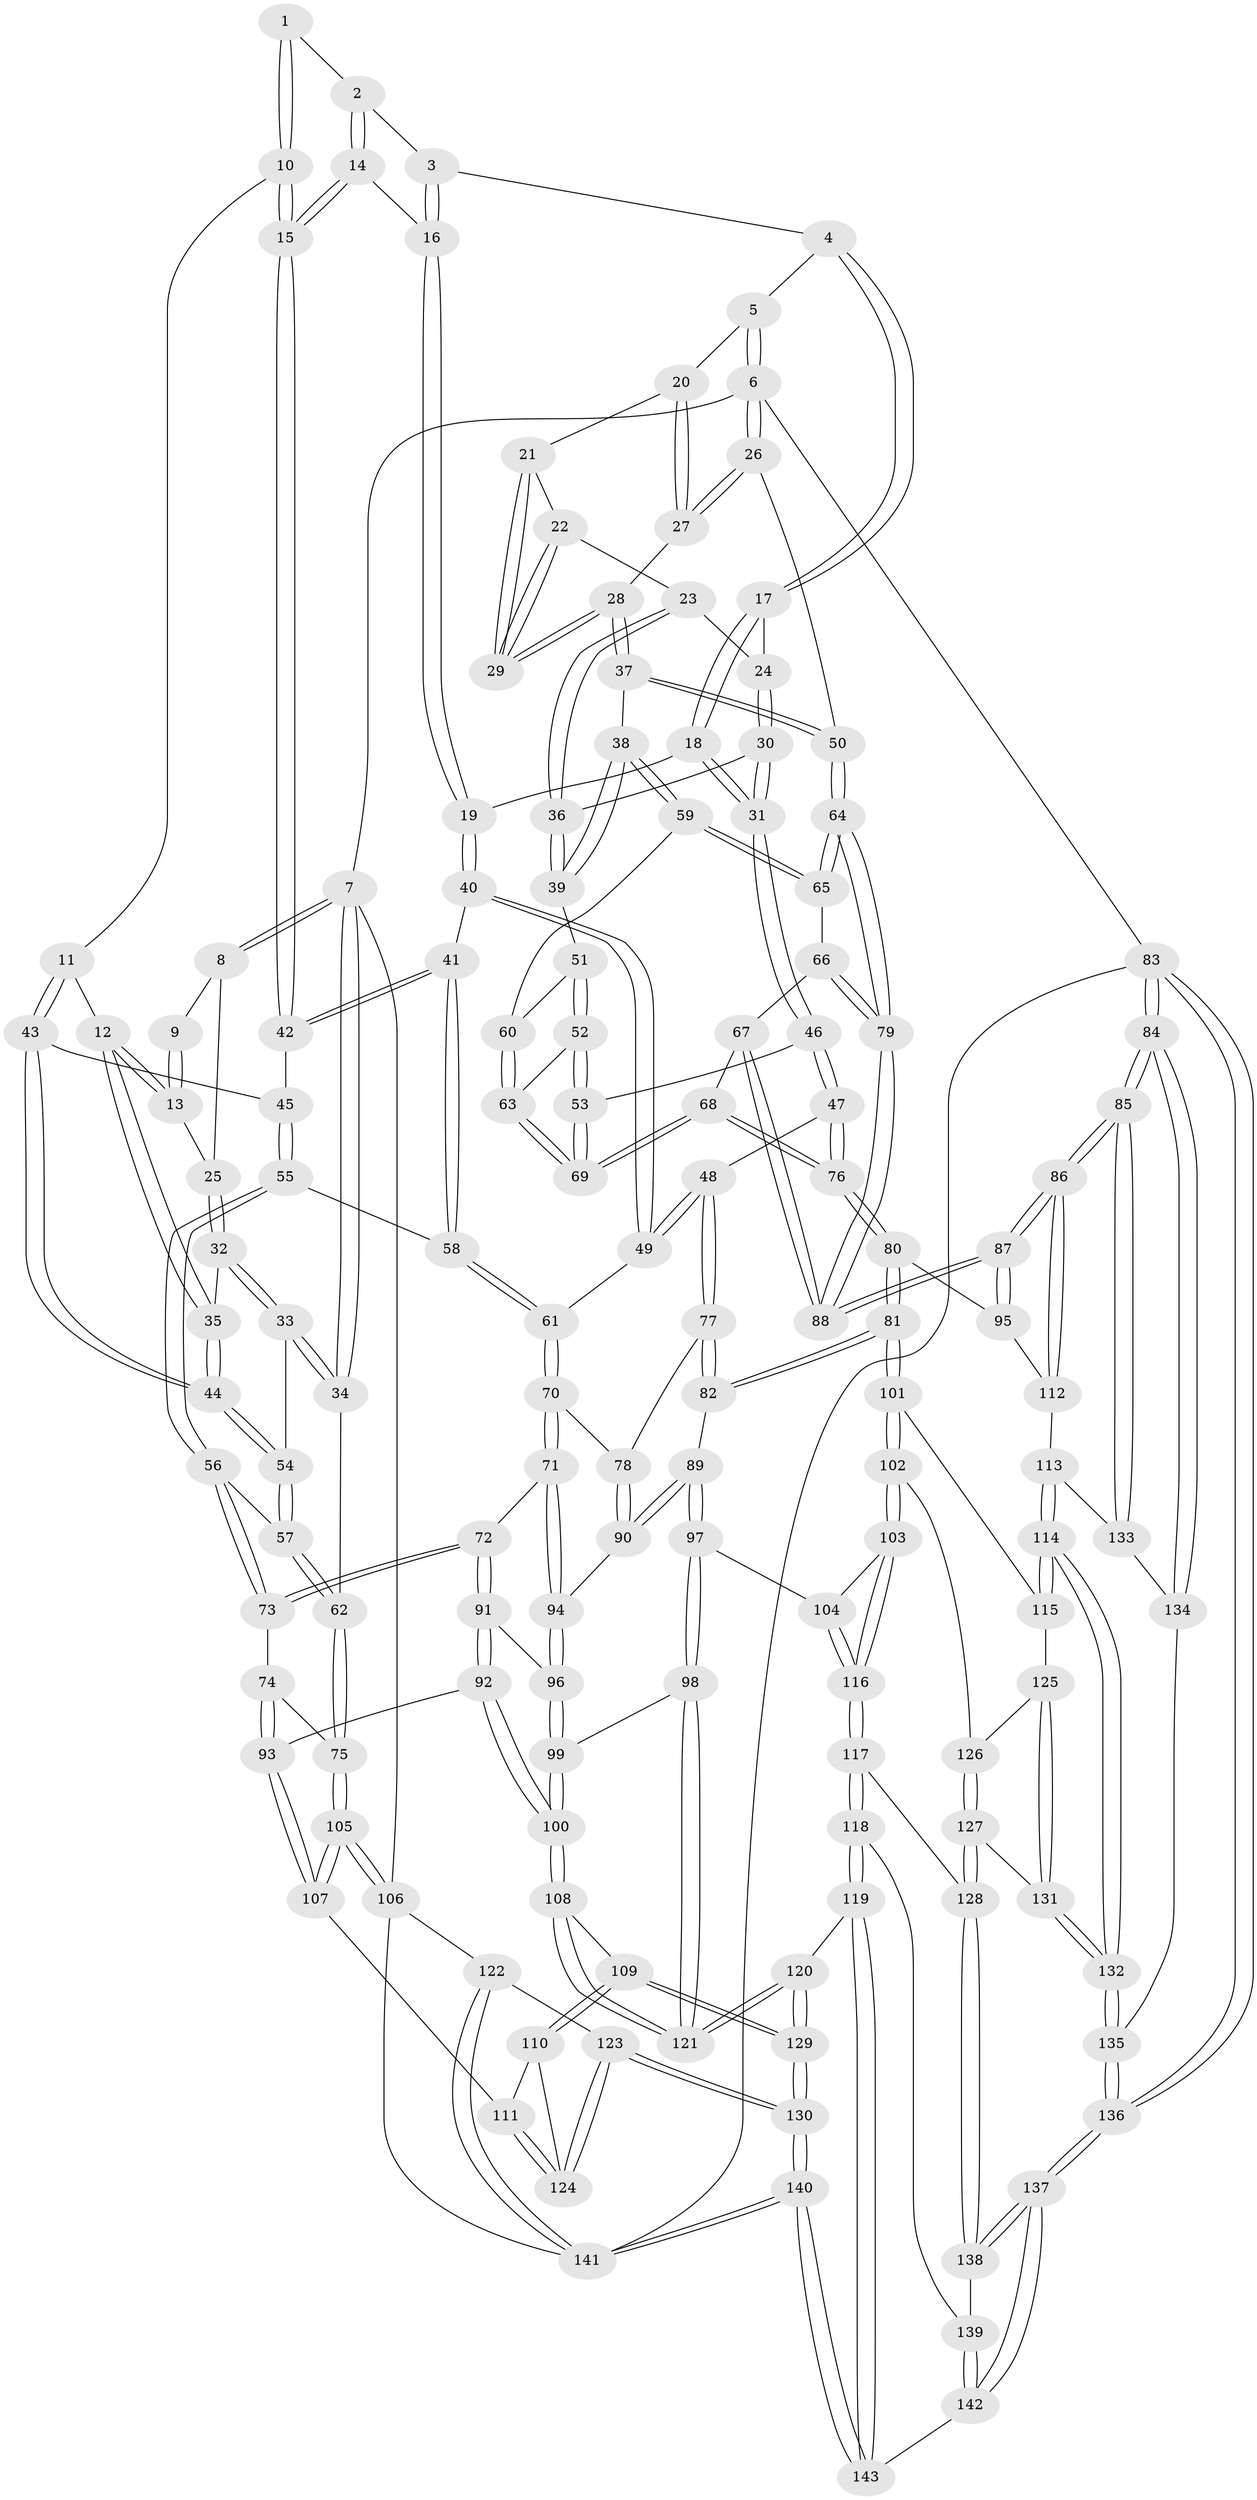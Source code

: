 // Generated by graph-tools (version 1.1) at 2025/03/03/09/25 03:03:24]
// undirected, 143 vertices, 354 edges
graph export_dot {
graph [start="1"]
  node [color=gray90,style=filled];
  1 [pos="+0.24325637910750714+0"];
  2 [pos="+0.429293313283039+0"];
  3 [pos="+0.4785271276236596+0"];
  4 [pos="+0.5636564458220855+0"];
  5 [pos="+0.892205774625962+0"];
  6 [pos="+1+0"];
  7 [pos="+0+0"];
  8 [pos="+0+0"];
  9 [pos="+0.17620129768225182+0"];
  10 [pos="+0.25965204331354647+0.0843211649797096"];
  11 [pos="+0.24109985557382302+0.09701453184097257"];
  12 [pos="+0.16837204276178933+0.09997101639310192"];
  13 [pos="+0.14246263041197235+0.07844053051631301"];
  14 [pos="+0.37067520858612707+0.08466756618999276"];
  15 [pos="+0.3379084752301547+0.10818046759179277"];
  16 [pos="+0.46943186088431477+0.10275721541086265"];
  17 [pos="+0.6156999452643661+0.01132915558643153"];
  18 [pos="+0.5242775451164708+0.1256022116887808"];
  19 [pos="+0.4851673432146794+0.11823053913118141"];
  20 [pos="+0.8385164782501247+0"];
  21 [pos="+0.83766561916431+0"];
  22 [pos="+0.7685104154216642+0.06727130972735607"];
  23 [pos="+0.7483698527395225+0.08384011708239375"];
  24 [pos="+0.6262265882835086+0.021902018420245313"];
  25 [pos="+0.08499391564851838+0.07761121038291174"];
  26 [pos="+1+0"];
  27 [pos="+0.9600534139187265+0.0973344430864377"];
  28 [pos="+0.8971362703367995+0.14008557375949054"];
  29 [pos="+0.8909629428468249+0.13185205794309424"];
  30 [pos="+0.6414493289628814+0.15793036066773408"];
  31 [pos="+0.5802818780804853+0.21959257385339223"];
  32 [pos="+0.055158021024341544+0.10202597367532878"];
  33 [pos="+0+0.15386068065224517"];
  34 [pos="+0+0.14818054382837936"];
  35 [pos="+0.13589032827482656+0.18000819736981513"];
  36 [pos="+0.7455675162564264+0.1456464562615425"];
  37 [pos="+0.873451759345833+0.21751221041034877"];
  38 [pos="+0.8595563879042983+0.23986087364339367"];
  39 [pos="+0.7689346006387663+0.1932227568772518"];
  40 [pos="+0.4042731077012443+0.22941247395237854"];
  41 [pos="+0.37955631337224155+0.22523402555920505"];
  42 [pos="+0.35077891590302923+0.17144706769750448"];
  43 [pos="+0.23768102803509103+0.17302937422366585"];
  44 [pos="+0.13146781573675406+0.2076992847291114"];
  45 [pos="+0.24965917234022209+0.20113099877702195"];
  46 [pos="+0.5807620284106801+0.29914926763790617"];
  47 [pos="+0.5740531792180603+0.305882901306886"];
  48 [pos="+0.5457422217130227+0.32370815075912557"];
  49 [pos="+0.47728945538022055+0.29007175189907225"];
  50 [pos="+1+0.09636614003354341"];
  51 [pos="+0.7054988855413468+0.24096558714809221"];
  52 [pos="+0.6292722374725419+0.2933706390733609"];
  53 [pos="+0.5960856455944643+0.29860173584571714"];
  54 [pos="+0.11874325519621742+0.23554298981290803"];
  55 [pos="+0.24608359859639112+0.28052401564227347"];
  56 [pos="+0.15941780822850038+0.2966946526151841"];
  57 [pos="+0.13323582245448704+0.2781582997377477"];
  58 [pos="+0.29527602679608794+0.29881983813555807"];
  59 [pos="+0.861431347538459+0.24706835853064446"];
  60 [pos="+0.7672559474338956+0.3113449587239889"];
  61 [pos="+0.320993713566467+0.3699996425302927"];
  62 [pos="+0+0.43964366099697033"];
  63 [pos="+0.7380743049652284+0.33393254904896097"];
  64 [pos="+1+0.30130400051552364"];
  65 [pos="+0.871561544546123+0.2625841273025235"];
  66 [pos="+0.880889936642423+0.3632759562843496"];
  67 [pos="+0.8444384552901526+0.4467134265819661"];
  68 [pos="+0.7920652284420197+0.47986939686877067"];
  69 [pos="+0.7818490340834803+0.4599496606246748"];
  70 [pos="+0.32697130312207456+0.4409896161018617"];
  71 [pos="+0.3149355274609935+0.46377511095779983"];
  72 [pos="+0.25531427181883154+0.49149077784384604"];
  73 [pos="+0.16311646200600002+0.4369210488257782"];
  74 [pos="+0.0841861063328527+0.4602967954537181"];
  75 [pos="+0+0.4666216440093238"];
  76 [pos="+0.7542313040080489+0.5391795898109885"];
  77 [pos="+0.5303832596063635+0.3653776419226027"];
  78 [pos="+0.5049112722363434+0.3897591696285868"];
  79 [pos="+1+0.4058123047176076"];
  80 [pos="+0.7463679648591753+0.5599176811232993"];
  81 [pos="+0.6859543705943181+0.5892246340522644"];
  82 [pos="+0.6457356615840594+0.5687276885207"];
  83 [pos="+1+1"];
  84 [pos="+1+0.8329064474884356"];
  85 [pos="+1+0.8115097647722233"];
  86 [pos="+1+0.728792753146113"];
  87 [pos="+1+0.5865947499892309"];
  88 [pos="+1+0.5799467110316993"];
  89 [pos="+0.5298139629446321+0.5639636109677912"];
  90 [pos="+0.48152898424407947+0.5290513880005505"];
  91 [pos="+0.23073764088515725+0.5842274208037925"];
  92 [pos="+0.21426121596438522+0.6221707605981254"];
  93 [pos="+0.14872352846645656+0.6375545163077512"];
  94 [pos="+0.4033388953309929+0.5440418041901665"];
  95 [pos="+0.8369036770340975+0.6284809917280837"];
  96 [pos="+0.39927437826764345+0.615160524527812"];
  97 [pos="+0.45986669157390064+0.6773735909178972"];
  98 [pos="+0.4316409043417082+0.6798469448800076"];
  99 [pos="+0.4088543348948686+0.6664666674192175"];
  100 [pos="+0.2805145925289288+0.7065945319155382"];
  101 [pos="+0.6651605861632408+0.6469794259815044"];
  102 [pos="+0.6405780557907911+0.6787010084444866"];
  103 [pos="+0.633235130946181+0.6841606186810352"];
  104 [pos="+0.4641889343932437+0.6793208793026614"];
  105 [pos="+0+0.6062445154257284"];
  106 [pos="+0+0.8050129041420391"];
  107 [pos="+0.13016173569818382+0.646680818600085"];
  108 [pos="+0.27882654321206124+0.731119903544542"];
  109 [pos="+0.2644055134197048+0.759370336955307"];
  110 [pos="+0.21187375191136648+0.7593775992957992"];
  111 [pos="+0.12767768044971395+0.7022810737410337"];
  112 [pos="+0.8572293702932614+0.7397849253130917"];
  113 [pos="+0.8449467325658183+0.7746859052712974"];
  114 [pos="+0.808363333614485+0.8079797442655875"];
  115 [pos="+0.731269365827397+0.7358475277953418"];
  116 [pos="+0.5539026725620472+0.8211873982117037"];
  117 [pos="+0.5488777536733452+0.8449285755496754"];
  118 [pos="+0.4678435303719995+0.8798844047363324"];
  119 [pos="+0.440396663647088+0.8823377213036842"];
  120 [pos="+0.43935424216112556+0.8816524099910056"];
  121 [pos="+0.41893712755510626+0.8252349061372952"];
  122 [pos="+0.053778638483839646+0.8629730266147001"];
  123 [pos="+0.08098549448489077+0.8564354214662259"];
  124 [pos="+0.1213552155329434+0.7676803951625492"];
  125 [pos="+0.6999879968019572+0.8142346181234076"];
  126 [pos="+0.6561462967310921+0.7218905940951136"];
  127 [pos="+0.6562840779499831+0.8602193228818684"];
  128 [pos="+0.6092669146485871+0.8770372353625524"];
  129 [pos="+0.23819887708034684+0.8950445894622684"];
  130 [pos="+0.23182156520525962+0.9005449759453786"];
  131 [pos="+0.708631837815558+0.8476186423919655"];
  132 [pos="+0.7842884409954247+0.8642556706322095"];
  133 [pos="+0.9357187208204236+0.8307213821698839"];
  134 [pos="+0.8623002524559592+0.9439977531567325"];
  135 [pos="+0.8194079229739162+0.9695497710343599"];
  136 [pos="+0.767503273407712+1"];
  137 [pos="+0.7569482359962444+1"];
  138 [pos="+0.6341974709357563+0.956316661789082"];
  139 [pos="+0.5248436672327648+0.9674771903012512"];
  140 [pos="+0.24562945326020286+1"];
  141 [pos="+0.14655413681159876+1"];
  142 [pos="+0.6327163586529929+1"];
  143 [pos="+0.3688521938777091+1"];
  1 -- 2;
  1 -- 10;
  1 -- 10;
  2 -- 3;
  2 -- 14;
  2 -- 14;
  3 -- 4;
  3 -- 16;
  3 -- 16;
  4 -- 5;
  4 -- 17;
  4 -- 17;
  5 -- 6;
  5 -- 6;
  5 -- 20;
  6 -- 7;
  6 -- 26;
  6 -- 26;
  6 -- 83;
  7 -- 8;
  7 -- 8;
  7 -- 34;
  7 -- 34;
  7 -- 106;
  8 -- 9;
  8 -- 25;
  9 -- 13;
  9 -- 13;
  10 -- 11;
  10 -- 15;
  10 -- 15;
  11 -- 12;
  11 -- 43;
  11 -- 43;
  12 -- 13;
  12 -- 13;
  12 -- 35;
  12 -- 35;
  13 -- 25;
  14 -- 15;
  14 -- 15;
  14 -- 16;
  15 -- 42;
  15 -- 42;
  16 -- 19;
  16 -- 19;
  17 -- 18;
  17 -- 18;
  17 -- 24;
  18 -- 19;
  18 -- 31;
  18 -- 31;
  19 -- 40;
  19 -- 40;
  20 -- 21;
  20 -- 27;
  20 -- 27;
  21 -- 22;
  21 -- 29;
  21 -- 29;
  22 -- 23;
  22 -- 29;
  22 -- 29;
  23 -- 24;
  23 -- 36;
  23 -- 36;
  24 -- 30;
  24 -- 30;
  25 -- 32;
  25 -- 32;
  26 -- 27;
  26 -- 27;
  26 -- 50;
  27 -- 28;
  28 -- 29;
  28 -- 29;
  28 -- 37;
  28 -- 37;
  30 -- 31;
  30 -- 31;
  30 -- 36;
  31 -- 46;
  31 -- 46;
  32 -- 33;
  32 -- 33;
  32 -- 35;
  33 -- 34;
  33 -- 34;
  33 -- 54;
  34 -- 62;
  35 -- 44;
  35 -- 44;
  36 -- 39;
  36 -- 39;
  37 -- 38;
  37 -- 50;
  37 -- 50;
  38 -- 39;
  38 -- 39;
  38 -- 59;
  38 -- 59;
  39 -- 51;
  40 -- 41;
  40 -- 49;
  40 -- 49;
  41 -- 42;
  41 -- 42;
  41 -- 58;
  41 -- 58;
  42 -- 45;
  43 -- 44;
  43 -- 44;
  43 -- 45;
  44 -- 54;
  44 -- 54;
  45 -- 55;
  45 -- 55;
  46 -- 47;
  46 -- 47;
  46 -- 53;
  47 -- 48;
  47 -- 76;
  47 -- 76;
  48 -- 49;
  48 -- 49;
  48 -- 77;
  48 -- 77;
  49 -- 61;
  50 -- 64;
  50 -- 64;
  51 -- 52;
  51 -- 52;
  51 -- 60;
  52 -- 53;
  52 -- 53;
  52 -- 63;
  53 -- 69;
  53 -- 69;
  54 -- 57;
  54 -- 57;
  55 -- 56;
  55 -- 56;
  55 -- 58;
  56 -- 57;
  56 -- 73;
  56 -- 73;
  57 -- 62;
  57 -- 62;
  58 -- 61;
  58 -- 61;
  59 -- 60;
  59 -- 65;
  59 -- 65;
  60 -- 63;
  60 -- 63;
  61 -- 70;
  61 -- 70;
  62 -- 75;
  62 -- 75;
  63 -- 69;
  63 -- 69;
  64 -- 65;
  64 -- 65;
  64 -- 79;
  64 -- 79;
  65 -- 66;
  66 -- 67;
  66 -- 79;
  66 -- 79;
  67 -- 68;
  67 -- 88;
  67 -- 88;
  68 -- 69;
  68 -- 69;
  68 -- 76;
  68 -- 76;
  70 -- 71;
  70 -- 71;
  70 -- 78;
  71 -- 72;
  71 -- 94;
  71 -- 94;
  72 -- 73;
  72 -- 73;
  72 -- 91;
  72 -- 91;
  73 -- 74;
  74 -- 75;
  74 -- 93;
  74 -- 93;
  75 -- 105;
  75 -- 105;
  76 -- 80;
  76 -- 80;
  77 -- 78;
  77 -- 82;
  77 -- 82;
  78 -- 90;
  78 -- 90;
  79 -- 88;
  79 -- 88;
  80 -- 81;
  80 -- 81;
  80 -- 95;
  81 -- 82;
  81 -- 82;
  81 -- 101;
  81 -- 101;
  82 -- 89;
  83 -- 84;
  83 -- 84;
  83 -- 136;
  83 -- 136;
  83 -- 141;
  84 -- 85;
  84 -- 85;
  84 -- 134;
  84 -- 134;
  85 -- 86;
  85 -- 86;
  85 -- 133;
  85 -- 133;
  86 -- 87;
  86 -- 87;
  86 -- 112;
  86 -- 112;
  87 -- 88;
  87 -- 88;
  87 -- 95;
  87 -- 95;
  89 -- 90;
  89 -- 90;
  89 -- 97;
  89 -- 97;
  90 -- 94;
  91 -- 92;
  91 -- 92;
  91 -- 96;
  92 -- 93;
  92 -- 100;
  92 -- 100;
  93 -- 107;
  93 -- 107;
  94 -- 96;
  94 -- 96;
  95 -- 112;
  96 -- 99;
  96 -- 99;
  97 -- 98;
  97 -- 98;
  97 -- 104;
  98 -- 99;
  98 -- 121;
  98 -- 121;
  99 -- 100;
  99 -- 100;
  100 -- 108;
  100 -- 108;
  101 -- 102;
  101 -- 102;
  101 -- 115;
  102 -- 103;
  102 -- 103;
  102 -- 126;
  103 -- 104;
  103 -- 116;
  103 -- 116;
  104 -- 116;
  104 -- 116;
  105 -- 106;
  105 -- 106;
  105 -- 107;
  105 -- 107;
  106 -- 122;
  106 -- 141;
  107 -- 111;
  108 -- 109;
  108 -- 121;
  108 -- 121;
  109 -- 110;
  109 -- 110;
  109 -- 129;
  109 -- 129;
  110 -- 111;
  110 -- 124;
  111 -- 124;
  111 -- 124;
  112 -- 113;
  113 -- 114;
  113 -- 114;
  113 -- 133;
  114 -- 115;
  114 -- 115;
  114 -- 132;
  114 -- 132;
  115 -- 125;
  116 -- 117;
  116 -- 117;
  117 -- 118;
  117 -- 118;
  117 -- 128;
  118 -- 119;
  118 -- 119;
  118 -- 139;
  119 -- 120;
  119 -- 143;
  119 -- 143;
  120 -- 121;
  120 -- 121;
  120 -- 129;
  120 -- 129;
  122 -- 123;
  122 -- 141;
  122 -- 141;
  123 -- 124;
  123 -- 124;
  123 -- 130;
  123 -- 130;
  125 -- 126;
  125 -- 131;
  125 -- 131;
  126 -- 127;
  126 -- 127;
  127 -- 128;
  127 -- 128;
  127 -- 131;
  128 -- 138;
  128 -- 138;
  129 -- 130;
  129 -- 130;
  130 -- 140;
  130 -- 140;
  131 -- 132;
  131 -- 132;
  132 -- 135;
  132 -- 135;
  133 -- 134;
  134 -- 135;
  135 -- 136;
  135 -- 136;
  136 -- 137;
  136 -- 137;
  137 -- 138;
  137 -- 138;
  137 -- 142;
  137 -- 142;
  138 -- 139;
  139 -- 142;
  139 -- 142;
  140 -- 141;
  140 -- 141;
  140 -- 143;
  140 -- 143;
  142 -- 143;
}
